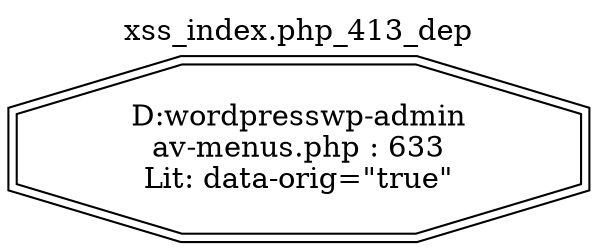 digraph cfg {
  label="xss_index.php_413_dep";
  labelloc=t;
  n1 [shape=doubleoctagon, label="D:\wordpress\wp-admin\nav-menus.php : 633\nLit: data-orig=\"true\"\n"];
}
